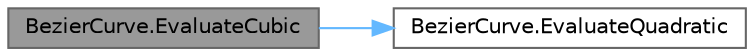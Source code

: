 digraph "BezierCurve.EvaluateCubic"
{
 // LATEX_PDF_SIZE
  bgcolor="transparent";
  edge [fontname=Helvetica,fontsize=10,labelfontname=Helvetica,labelfontsize=10];
  node [fontname=Helvetica,fontsize=10,shape=box,height=0.2,width=0.4];
  rankdir="LR";
  Node1 [id="Node000001",label="BezierCurve.EvaluateCubic",height=0.2,width=0.4,color="gray40", fillcolor="grey60", style="filled", fontcolor="black",tooltip="Returns point on the cubic bezier curve."];
  Node1 -> Node2 [id="edge1_Node000001_Node000002",color="steelblue1",style="solid",tooltip=" "];
  Node2 [id="Node000002",label="BezierCurve.EvaluateQuadratic",height=0.2,width=0.4,color="grey40", fillcolor="white", style="filled",URL="$struct_bezier_curve.html#a631cb3db54bb3c4829e0f3c78ef9cef6",tooltip="Returns point on the quadtratic bezier curve."];
}
